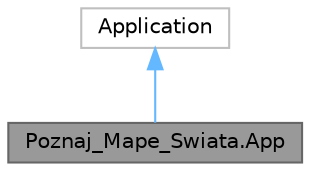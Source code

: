 digraph "Poznaj_Mape_Swiata.App"
{
 // LATEX_PDF_SIZE
  bgcolor="transparent";
  edge [fontname=Helvetica,fontsize=10,labelfontname=Helvetica,labelfontsize=10];
  node [fontname=Helvetica,fontsize=10,shape=box,height=0.2,width=0.4];
  Node1 [label="Poznaj_Mape_Swiata.App",height=0.2,width=0.4,color="gray40", fillcolor="grey60", style="filled", fontcolor="black",tooltip="Klasa obslugujaca okno gry"];
  Node2 -> Node1 [dir="back",color="steelblue1",style="solid"];
  Node2 [label="Application",height=0.2,width=0.4,color="grey75", fillcolor="white", style="filled",tooltip=" "];
}
